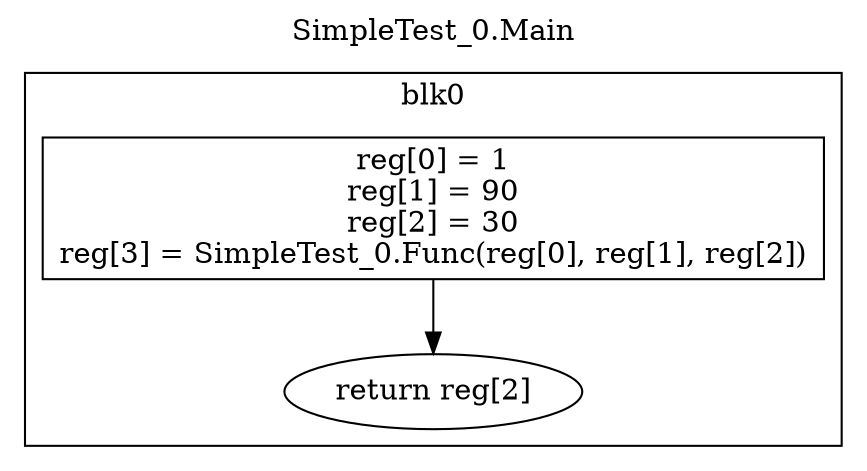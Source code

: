 digraph {
  rankdir=TB;
  b0_l0 -> b0_ret
  b0_l0 [label="reg[0] = 1\nreg[1] = 90\nreg[2] = 30\nreg[3] = SimpleTest_0.Func(reg[0], reg[1], reg[2])\n", shape=box]
  b0_ret [label="return reg[2]"]
  subgraph cluster_b0 {
    label = "blk0";
    b0_l0;
    b0_ret;
  }
  labelloc="t"
  label="SimpleTest_0.Main"
}